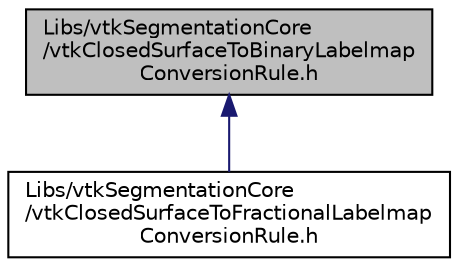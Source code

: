 digraph "Libs/vtkSegmentationCore/vtkClosedSurfaceToBinaryLabelmapConversionRule.h"
{
  bgcolor="transparent";
  edge [fontname="Helvetica",fontsize="10",labelfontname="Helvetica",labelfontsize="10"];
  node [fontname="Helvetica",fontsize="10",shape=record];
  Node11 [label="Libs/vtkSegmentationCore\l/vtkClosedSurfaceToBinaryLabelmap\lConversionRule.h",height=0.2,width=0.4,color="black", fillcolor="grey75", style="filled", fontcolor="black"];
  Node11 -> Node12 [dir="back",color="midnightblue",fontsize="10",style="solid",fontname="Helvetica"];
  Node12 [label="Libs/vtkSegmentationCore\l/vtkClosedSurfaceToFractionalLabelmap\lConversionRule.h",height=0.2,width=0.4,color="black",URL="$vtkClosedSurfaceToFractionalLabelmapConversionRule_8h.html"];
}
